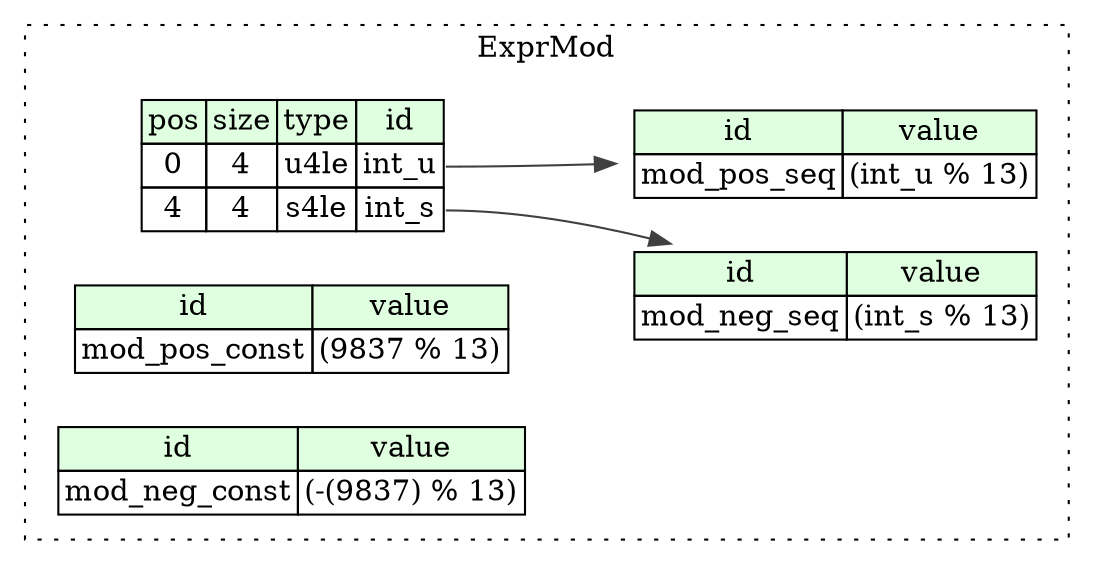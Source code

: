 digraph {
	rankdir=LR;
	node [shape=plaintext];
	subgraph cluster__expr_mod {
		label="ExprMod";
		graph[style=dotted];

		expr_mod__seq [label=<<TABLE BORDER="0" CELLBORDER="1" CELLSPACING="0">
			<TR><TD BGCOLOR="#E0FFE0">pos</TD><TD BGCOLOR="#E0FFE0">size</TD><TD BGCOLOR="#E0FFE0">type</TD><TD BGCOLOR="#E0FFE0">id</TD></TR>
			<TR><TD PORT="int_u_pos">0</TD><TD PORT="int_u_size">4</TD><TD>u4le</TD><TD PORT="int_u_type">int_u</TD></TR>
			<TR><TD PORT="int_s_pos">4</TD><TD PORT="int_s_size">4</TD><TD>s4le</TD><TD PORT="int_s_type">int_s</TD></TR>
		</TABLE>>];
		expr_mod__inst__mod_pos_const [label=<<TABLE BORDER="0" CELLBORDER="1" CELLSPACING="0">
			<TR><TD BGCOLOR="#E0FFE0">id</TD><TD BGCOLOR="#E0FFE0">value</TD></TR>
			<TR><TD>mod_pos_const</TD><TD>(9837 % 13)</TD></TR>
		</TABLE>>];
		expr_mod__inst__mod_neg_const [label=<<TABLE BORDER="0" CELLBORDER="1" CELLSPACING="0">
			<TR><TD BGCOLOR="#E0FFE0">id</TD><TD BGCOLOR="#E0FFE0">value</TD></TR>
			<TR><TD>mod_neg_const</TD><TD>(-(9837) % 13)</TD></TR>
		</TABLE>>];
		expr_mod__inst__mod_pos_seq [label=<<TABLE BORDER="0" CELLBORDER="1" CELLSPACING="0">
			<TR><TD BGCOLOR="#E0FFE0">id</TD><TD BGCOLOR="#E0FFE0">value</TD></TR>
			<TR><TD>mod_pos_seq</TD><TD>(int_u % 13)</TD></TR>
		</TABLE>>];
		expr_mod__inst__mod_neg_seq [label=<<TABLE BORDER="0" CELLBORDER="1" CELLSPACING="0">
			<TR><TD BGCOLOR="#E0FFE0">id</TD><TD BGCOLOR="#E0FFE0">value</TD></TR>
			<TR><TD>mod_neg_seq</TD><TD>(int_s % 13)</TD></TR>
		</TABLE>>];
	}
	expr_mod__seq:int_u_type -> expr_mod__inst__mod_pos_seq [color="#404040"];
	expr_mod__seq:int_s_type -> expr_mod__inst__mod_neg_seq [color="#404040"];
}
